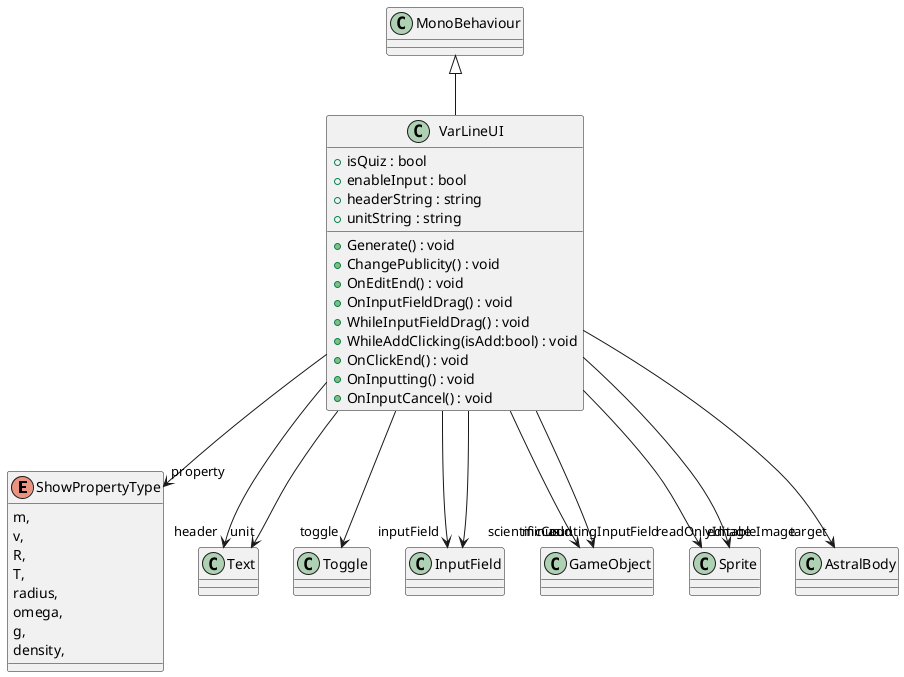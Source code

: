 @startuml
enum ShowPropertyType {
    m,
    v,
    R,
    T,
    radius,
    omega,
    g,
    density,
}
class VarLineUI {
    + isQuiz : bool
    + enableInput : bool
    + headerString : string
    + unitString : string
    + Generate() : void
    + ChangePublicity() : void
    + OnEditEnd() : void
    + OnInputFieldDrag() : void
    + WhileInputFieldDrag() : void
    + WhileAddClicking(isAdd:bool) : void
    + OnClickEnd() : void
    + OnInputting() : void
    + OnInputCancel() : void
}
MonoBehaviour <|-- VarLineUI
VarLineUI --> "property" ShowPropertyType
VarLineUI --> "header" Text
VarLineUI --> "toggle" Toggle
VarLineUI --> "unit" Text
VarLineUI --> "inputField" InputField
VarLineUI --> "scientificCountingInputField" InputField
VarLineUI --> "add" GameObject
VarLineUI --> "minus" GameObject
VarLineUI --> "editableImage" Sprite
VarLineUI --> "readOnlyImage" Sprite
VarLineUI --> "target" AstralBody
@enduml
